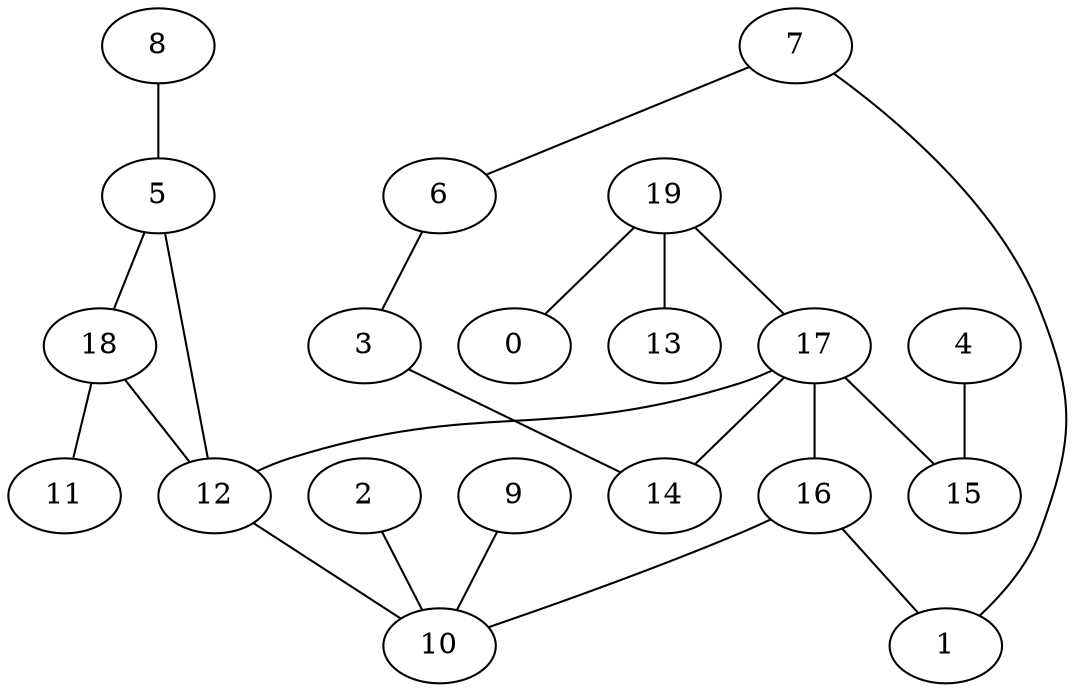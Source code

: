 digraph GG_graph {

subgraph G_graph {
edge [color = black]
"4" -> "15" [dir = none]
"18" -> "11" [dir = none]
"18" -> "12" [dir = none]
"2" -> "10" [dir = none]
"12" -> "10" [dir = none]
"5" -> "12" [dir = none]
"9" -> "10" [dir = none]
"3" -> "14" [dir = none]
"16" -> "1" [dir = none]
"16" -> "10" [dir = none]
"8" -> "5" [dir = none]
"17" -> "15" [dir = none]
"17" -> "14" [dir = none]
"17" -> "12" [dir = none]
"7" -> "6" [dir = none]
"7" -> "1" [dir = none]
"19" -> "13" [dir = none]
"19" -> "0" [dir = none]
"19" -> "17" [dir = none]
"5" -> "18" [dir = none]
"6" -> "3" [dir = none]
"17" -> "16" [dir = none]
}

}
